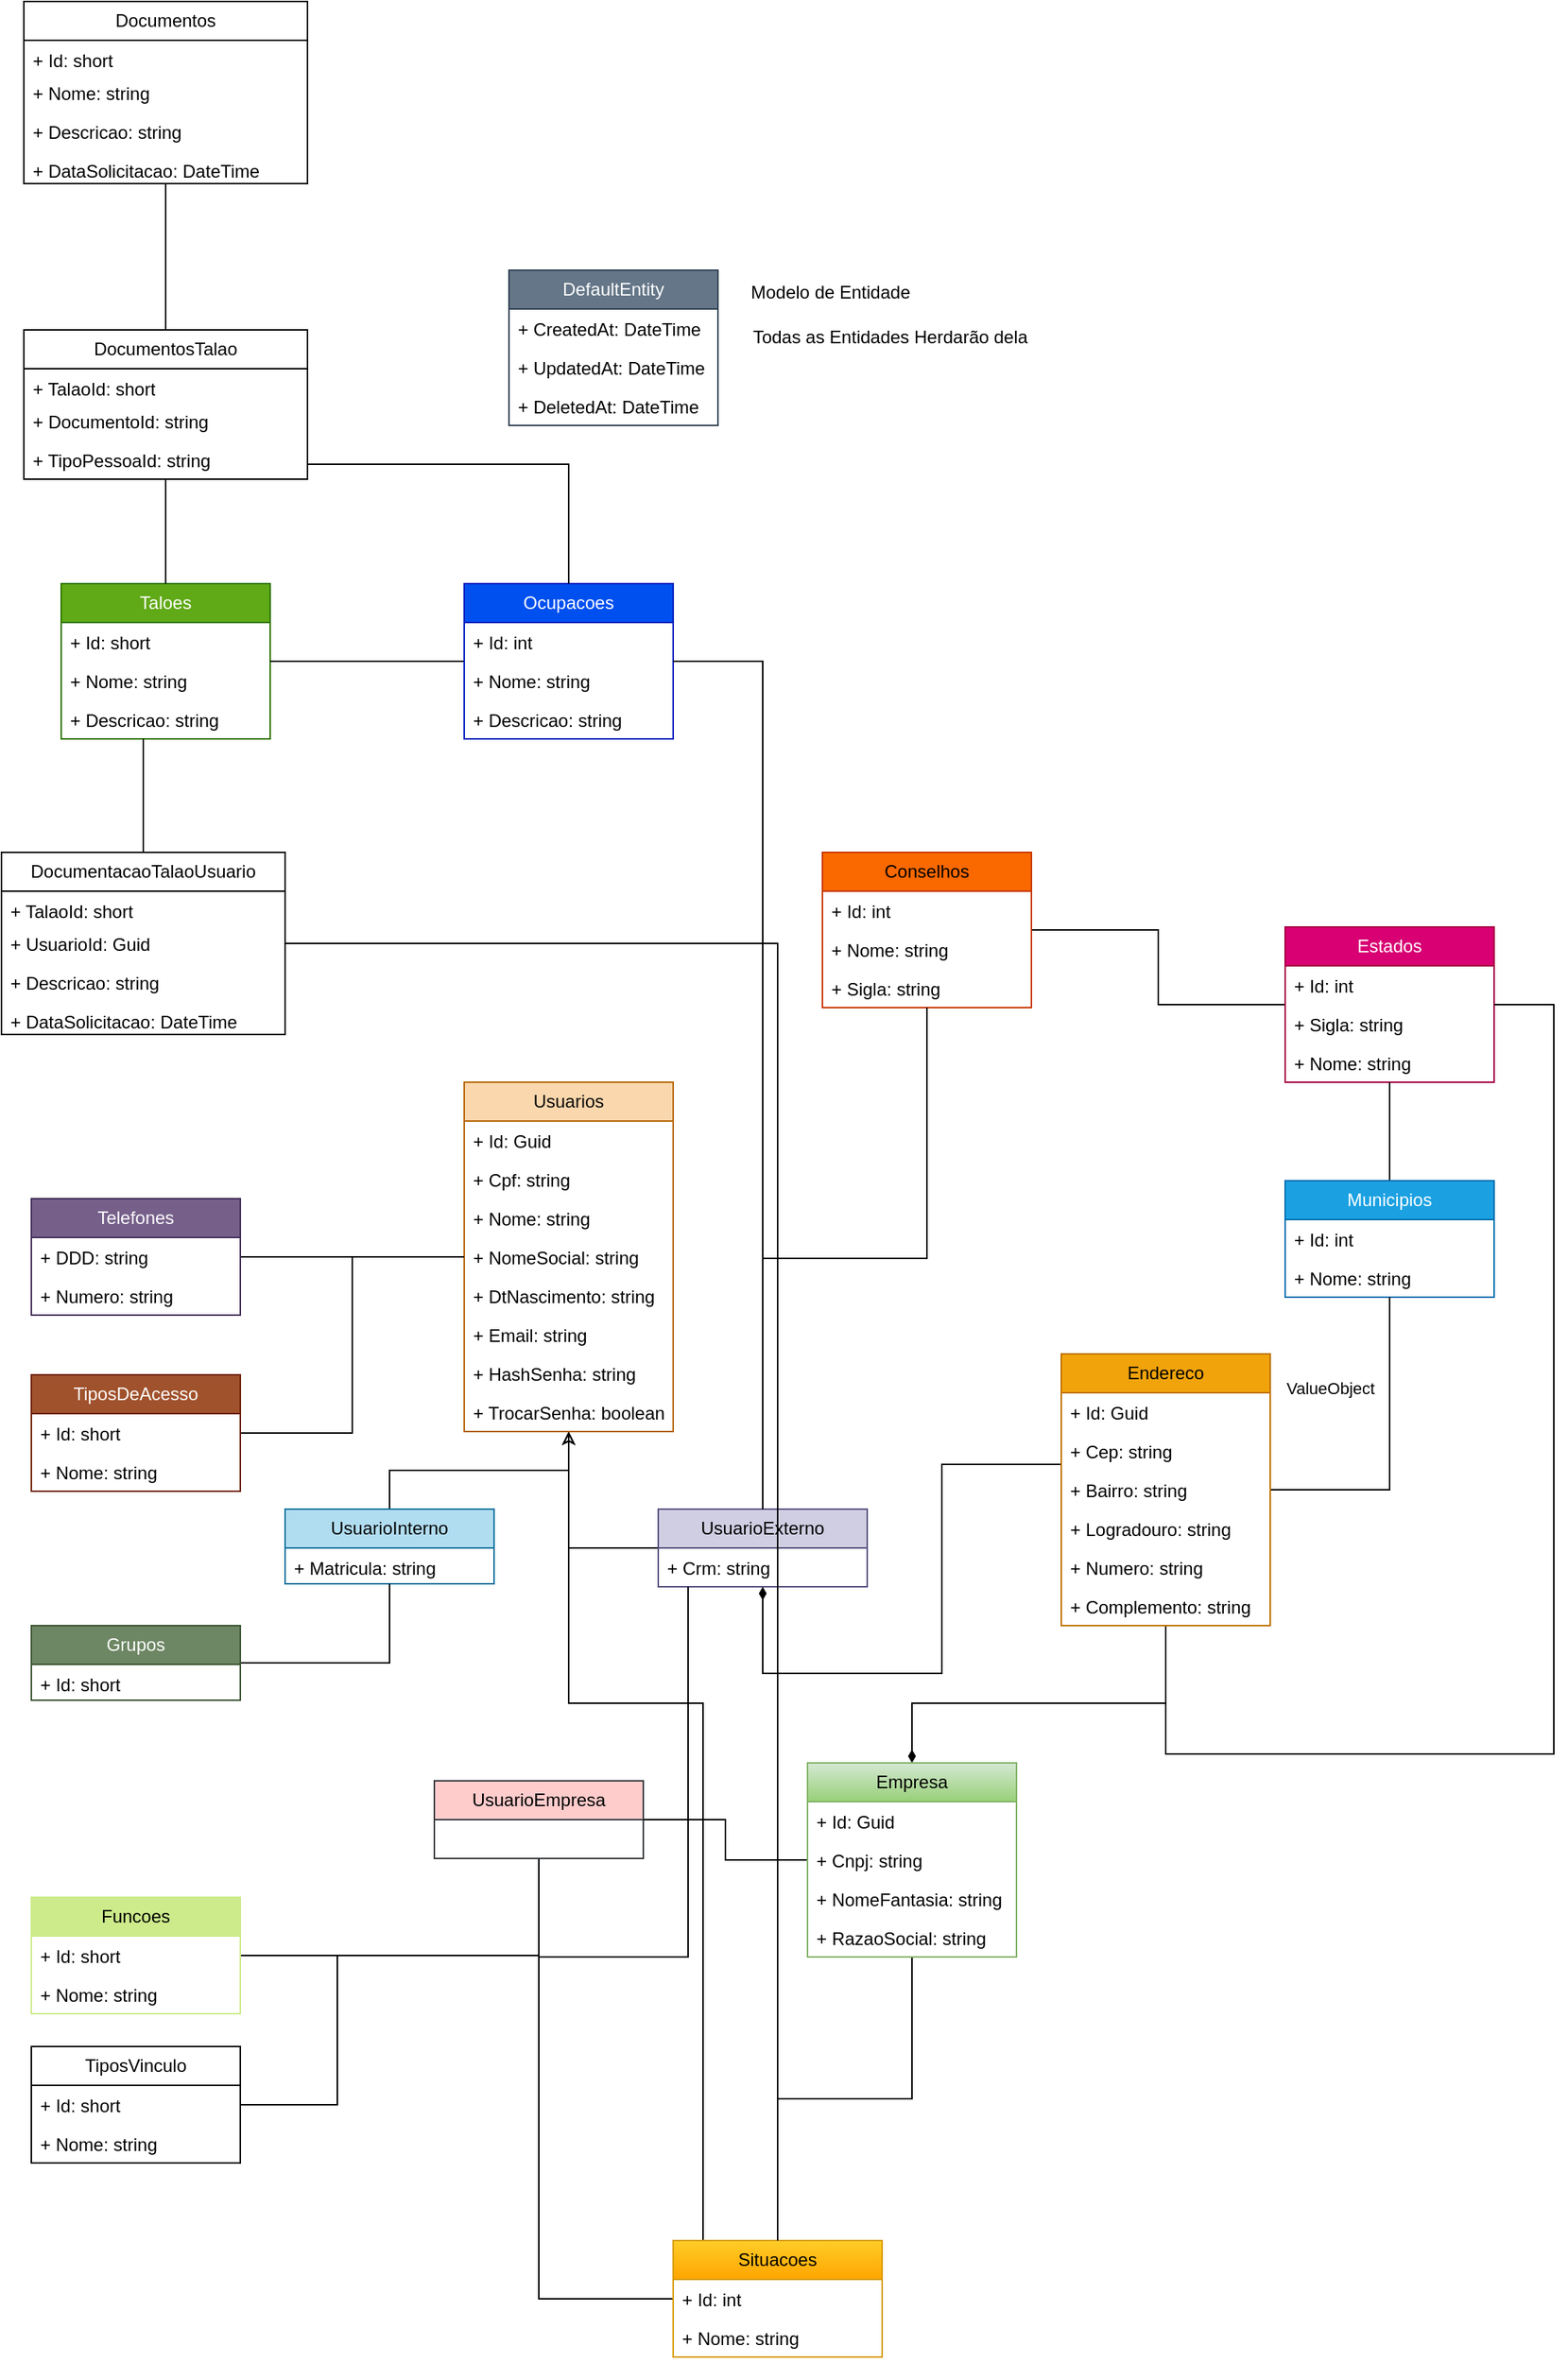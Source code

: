 <mxfile version="24.7.17">
  <diagram name="Página-1" id="JfaqUzXzNCsJuXleUB1v">
    <mxGraphModel dx="1100" dy="2555" grid="1" gridSize="10" guides="1" tooltips="1" connect="1" arrows="1" fold="1" page="1" pageScale="1" pageWidth="1900" pageHeight="1900" background="none" math="0" shadow="0">
      <root>
        <mxCell id="0" />
        <mxCell id="1" parent="0" />
        <mxCell id="pHvH7JIO3FY33nbS9zuh-1" value="DefaultEntity" style="swimlane;fontStyle=0;childLayout=stackLayout;horizontal=1;startSize=26;fillColor=#647687;horizontalStack=0;resizeParent=1;resizeParentMax=0;resizeLast=0;collapsible=1;marginBottom=0;whiteSpace=wrap;html=1;fontColor=#ffffff;strokeColor=#314354;" vertex="1" parent="1">
          <mxGeometry x="420" y="30" width="140" height="104" as="geometry" />
        </mxCell>
        <mxCell id="pHvH7JIO3FY33nbS9zuh-3" value="+ CreatedAt: DateTime" style="text;strokeColor=none;fillColor=none;align=left;verticalAlign=top;spacingLeft=4;spacingRight=4;overflow=hidden;rotatable=0;points=[[0,0.5],[1,0.5]];portConstraint=eastwest;whiteSpace=wrap;html=1;" vertex="1" parent="pHvH7JIO3FY33nbS9zuh-1">
          <mxGeometry y="26" width="140" height="26" as="geometry" />
        </mxCell>
        <mxCell id="pHvH7JIO3FY33nbS9zuh-4" value="+ UpdatedAt: DateTime" style="text;strokeColor=none;fillColor=none;align=left;verticalAlign=top;spacingLeft=4;spacingRight=4;overflow=hidden;rotatable=0;points=[[0,0.5],[1,0.5]];portConstraint=eastwest;whiteSpace=wrap;html=1;" vertex="1" parent="pHvH7JIO3FY33nbS9zuh-1">
          <mxGeometry y="52" width="140" height="26" as="geometry" />
        </mxCell>
        <mxCell id="pHvH7JIO3FY33nbS9zuh-5" value="+ DeletedAt: DateTime" style="text;strokeColor=none;fillColor=none;align=left;verticalAlign=top;spacingLeft=4;spacingRight=4;overflow=hidden;rotatable=0;points=[[0,0.5],[1,0.5]];portConstraint=eastwest;whiteSpace=wrap;html=1;" vertex="1" parent="pHvH7JIO3FY33nbS9zuh-1">
          <mxGeometry y="78" width="140" height="26" as="geometry" />
        </mxCell>
        <mxCell id="pHvH7JIO3FY33nbS9zuh-6" value="Modelo de Entidade" style="text;html=1;align=center;verticalAlign=middle;resizable=0;points=[];autosize=1;strokeColor=none;fillColor=none;" vertex="1" parent="1">
          <mxGeometry x="570" y="30" width="130" height="30" as="geometry" />
        </mxCell>
        <mxCell id="pHvH7JIO3FY33nbS9zuh-7" value="Taloes" style="swimlane;fontStyle=0;childLayout=stackLayout;horizontal=1;startSize=26;fillColor=#60a917;horizontalStack=0;resizeParent=1;resizeParentMax=0;resizeLast=0;collapsible=1;marginBottom=0;whiteSpace=wrap;html=1;fontColor=#ffffff;strokeColor=#2D7600;" vertex="1" parent="1">
          <mxGeometry x="120" y="240" width="140" height="104" as="geometry" />
        </mxCell>
        <mxCell id="pHvH7JIO3FY33nbS9zuh-8" value="+ Id: short" style="text;strokeColor=none;fillColor=none;align=left;verticalAlign=top;spacingLeft=4;spacingRight=4;overflow=hidden;rotatable=0;points=[[0,0.5],[1,0.5]];portConstraint=eastwest;whiteSpace=wrap;html=1;" vertex="1" parent="pHvH7JIO3FY33nbS9zuh-7">
          <mxGeometry y="26" width="140" height="26" as="geometry" />
        </mxCell>
        <mxCell id="pHvH7JIO3FY33nbS9zuh-9" value="+ Nome: string" style="text;strokeColor=none;fillColor=none;align=left;verticalAlign=top;spacingLeft=4;spacingRight=4;overflow=hidden;rotatable=0;points=[[0,0.5],[1,0.5]];portConstraint=eastwest;whiteSpace=wrap;html=1;" vertex="1" parent="pHvH7JIO3FY33nbS9zuh-7">
          <mxGeometry y="52" width="140" height="26" as="geometry" />
        </mxCell>
        <mxCell id="pHvH7JIO3FY33nbS9zuh-10" value="+ Descricao: string" style="text;strokeColor=none;fillColor=none;align=left;verticalAlign=top;spacingLeft=4;spacingRight=4;overflow=hidden;rotatable=0;points=[[0,0.5],[1,0.5]];portConstraint=eastwest;whiteSpace=wrap;html=1;" vertex="1" parent="pHvH7JIO3FY33nbS9zuh-7">
          <mxGeometry y="78" width="140" height="26" as="geometry" />
        </mxCell>
        <mxCell id="pHvH7JIO3FY33nbS9zuh-16" style="edgeStyle=orthogonalEdgeStyle;rounded=0;orthogonalLoop=1;jettySize=auto;html=1;endArrow=None;" edge="1" parent="1" source="pHvH7JIO3FY33nbS9zuh-11" target="pHvH7JIO3FY33nbS9zuh-7">
          <mxGeometry relative="1" as="geometry" />
        </mxCell>
        <mxCell id="pHvH7JIO3FY33nbS9zuh-11" value="Ocupacoes" style="swimlane;fontStyle=0;childLayout=stackLayout;horizontal=1;startSize=26;fillColor=#0050ef;horizontalStack=0;resizeParent=1;resizeParentMax=0;resizeLast=0;collapsible=1;marginBottom=0;whiteSpace=wrap;html=1;fontColor=#ffffff;strokeColor=#001DBC;" vertex="1" parent="1">
          <mxGeometry x="390" y="240" width="140" height="104" as="geometry" />
        </mxCell>
        <mxCell id="pHvH7JIO3FY33nbS9zuh-12" value="+ Id: int" style="text;strokeColor=none;fillColor=none;align=left;verticalAlign=top;spacingLeft=4;spacingRight=4;overflow=hidden;rotatable=0;points=[[0,0.5],[1,0.5]];portConstraint=eastwest;whiteSpace=wrap;html=1;" vertex="1" parent="pHvH7JIO3FY33nbS9zuh-11">
          <mxGeometry y="26" width="140" height="26" as="geometry" />
        </mxCell>
        <mxCell id="pHvH7JIO3FY33nbS9zuh-13" value="+ Nome: string" style="text;strokeColor=none;fillColor=none;align=left;verticalAlign=top;spacingLeft=4;spacingRight=4;overflow=hidden;rotatable=0;points=[[0,0.5],[1,0.5]];portConstraint=eastwest;whiteSpace=wrap;html=1;" vertex="1" parent="pHvH7JIO3FY33nbS9zuh-11">
          <mxGeometry y="52" width="140" height="26" as="geometry" />
        </mxCell>
        <mxCell id="pHvH7JIO3FY33nbS9zuh-14" value="+ Descricao: string" style="text;strokeColor=none;fillColor=none;align=left;verticalAlign=top;spacingLeft=4;spacingRight=4;overflow=hidden;rotatable=0;points=[[0,0.5],[1,0.5]];portConstraint=eastwest;whiteSpace=wrap;html=1;" vertex="1" parent="pHvH7JIO3FY33nbS9zuh-11">
          <mxGeometry y="78" width="140" height="26" as="geometry" />
        </mxCell>
        <mxCell id="pHvH7JIO3FY33nbS9zuh-15" value="Todas as Entidades Herdarão dela" style="text;html=1;align=center;verticalAlign=middle;resizable=0;points=[];autosize=1;strokeColor=none;fillColor=none;" vertex="1" parent="1">
          <mxGeometry x="570" y="60" width="210" height="30" as="geometry" />
        </mxCell>
        <mxCell id="pHvH7JIO3FY33nbS9zuh-109" style="edgeStyle=orthogonalEdgeStyle;shape=connector;rounded=0;orthogonalLoop=1;jettySize=auto;html=1;strokeColor=default;align=center;verticalAlign=middle;fontFamily=Helvetica;fontSize=11;fontColor=default;labelBackgroundColor=default;endArrow=None;" edge="1" parent="1" source="pHvH7JIO3FY33nbS9zuh-17" target="pHvH7JIO3FY33nbS9zuh-47">
          <mxGeometry relative="1" as="geometry" />
        </mxCell>
        <mxCell id="pHvH7JIO3FY33nbS9zuh-17" value="TiposDeAcesso" style="swimlane;fontStyle=0;childLayout=stackLayout;horizontal=1;startSize=26;fillColor=#a0522d;horizontalStack=0;resizeParent=1;resizeParentMax=0;resizeLast=0;collapsible=1;marginBottom=0;whiteSpace=wrap;html=1;fontColor=#ffffff;strokeColor=#6D1F00;" vertex="1" parent="1">
          <mxGeometry x="100" y="770" width="140" height="78" as="geometry" />
        </mxCell>
        <mxCell id="pHvH7JIO3FY33nbS9zuh-18" value="+ Id: short" style="text;strokeColor=none;fillColor=none;align=left;verticalAlign=top;spacingLeft=4;spacingRight=4;overflow=hidden;rotatable=0;points=[[0,0.5],[1,0.5]];portConstraint=eastwest;whiteSpace=wrap;html=1;" vertex="1" parent="pHvH7JIO3FY33nbS9zuh-17">
          <mxGeometry y="26" width="140" height="26" as="geometry" />
        </mxCell>
        <mxCell id="pHvH7JIO3FY33nbS9zuh-19" value="+ Nome: string" style="text;strokeColor=none;fillColor=none;align=left;verticalAlign=top;spacingLeft=4;spacingRight=4;overflow=hidden;rotatable=0;points=[[0,0.5],[1,0.5]];portConstraint=eastwest;whiteSpace=wrap;html=1;" vertex="1" parent="pHvH7JIO3FY33nbS9zuh-17">
          <mxGeometry y="52" width="140" height="26" as="geometry" />
        </mxCell>
        <mxCell id="pHvH7JIO3FY33nbS9zuh-135" style="edgeStyle=orthogonalEdgeStyle;shape=connector;rounded=0;orthogonalLoop=1;jettySize=auto;html=1;strokeColor=default;align=center;verticalAlign=middle;fontFamily=Helvetica;fontSize=11;fontColor=default;labelBackgroundColor=default;endArrow=None;" edge="1" parent="1" source="pHvH7JIO3FY33nbS9zuh-21" target="pHvH7JIO3FY33nbS9zuh-112">
          <mxGeometry relative="1" as="geometry">
            <Array as="points">
              <mxPoint x="305" y="1259" />
              <mxPoint x="305" y="1159" />
            </Array>
          </mxGeometry>
        </mxCell>
        <mxCell id="pHvH7JIO3FY33nbS9zuh-21" value="TiposVinculo" style="swimlane;fontStyle=0;childLayout=stackLayout;horizontal=1;startSize=26;fillColor=none;horizontalStack=0;resizeParent=1;resizeParentMax=0;resizeLast=0;collapsible=1;marginBottom=0;whiteSpace=wrap;html=1;" vertex="1" parent="1">
          <mxGeometry x="100" y="1220" width="140" height="78" as="geometry" />
        </mxCell>
        <mxCell id="pHvH7JIO3FY33nbS9zuh-22" value="+ Id: short" style="text;strokeColor=none;fillColor=none;align=left;verticalAlign=top;spacingLeft=4;spacingRight=4;overflow=hidden;rotatable=0;points=[[0,0.5],[1,0.5]];portConstraint=eastwest;whiteSpace=wrap;html=1;" vertex="1" parent="pHvH7JIO3FY33nbS9zuh-21">
          <mxGeometry y="26" width="140" height="26" as="geometry" />
        </mxCell>
        <mxCell id="pHvH7JIO3FY33nbS9zuh-23" value="+ Nome: string" style="text;strokeColor=none;fillColor=none;align=left;verticalAlign=top;spacingLeft=4;spacingRight=4;overflow=hidden;rotatable=0;points=[[0,0.5],[1,0.5]];portConstraint=eastwest;whiteSpace=wrap;html=1;" vertex="1" parent="pHvH7JIO3FY33nbS9zuh-21">
          <mxGeometry y="52" width="140" height="26" as="geometry" />
        </mxCell>
        <mxCell id="pHvH7JIO3FY33nbS9zuh-121" style="edgeStyle=orthogonalEdgeStyle;shape=connector;rounded=0;orthogonalLoop=1;jettySize=auto;html=1;strokeColor=default;align=center;verticalAlign=middle;fontFamily=Helvetica;fontSize=11;fontColor=default;labelBackgroundColor=default;endArrow=None;" edge="1" parent="1" source="pHvH7JIO3FY33nbS9zuh-25" target="pHvH7JIO3FY33nbS9zuh-112">
          <mxGeometry relative="1" as="geometry" />
        </mxCell>
        <mxCell id="pHvH7JIO3FY33nbS9zuh-25" value="Funcoes" style="swimlane;fontStyle=0;childLayout=stackLayout;horizontal=1;startSize=26;fillColor=#CDEB8B;horizontalStack=0;resizeParent=1;resizeParentMax=0;resizeLast=0;collapsible=1;marginBottom=0;whiteSpace=wrap;html=1;strokeColor=#cdeb8b;fontColor=#000000;swimlaneFillColor=none;gradientColor=none;" vertex="1" parent="1">
          <mxGeometry x="100" y="1120" width="140" height="78" as="geometry" />
        </mxCell>
        <mxCell id="pHvH7JIO3FY33nbS9zuh-26" value="+ Id: short" style="text;strokeColor=none;fillColor=none;align=left;verticalAlign=top;spacingLeft=4;spacingRight=4;overflow=hidden;rotatable=0;points=[[0,0.5],[1,0.5]];portConstraint=eastwest;whiteSpace=wrap;html=1;" vertex="1" parent="pHvH7JIO3FY33nbS9zuh-25">
          <mxGeometry y="26" width="140" height="26" as="geometry" />
        </mxCell>
        <mxCell id="pHvH7JIO3FY33nbS9zuh-27" value="+ Nome: string" style="text;strokeColor=none;fillColor=none;align=left;verticalAlign=top;spacingLeft=4;spacingRight=4;overflow=hidden;rotatable=0;points=[[0,0.5],[1,0.5]];portConstraint=eastwest;whiteSpace=wrap;html=1;" vertex="1" parent="pHvH7JIO3FY33nbS9zuh-25">
          <mxGeometry y="52" width="140" height="26" as="geometry" />
        </mxCell>
        <mxCell id="pHvH7JIO3FY33nbS9zuh-46" style="edgeStyle=orthogonalEdgeStyle;shape=connector;rounded=0;orthogonalLoop=1;jettySize=auto;html=1;strokeColor=default;align=center;verticalAlign=middle;fontFamily=Helvetica;fontSize=11;fontColor=default;labelBackgroundColor=default;endArrow=None;" edge="1" parent="1" source="pHvH7JIO3FY33nbS9zuh-28" target="pHvH7JIO3FY33nbS9zuh-36">
          <mxGeometry relative="1" as="geometry" />
        </mxCell>
        <mxCell id="pHvH7JIO3FY33nbS9zuh-28" value="Conselhos" style="swimlane;fontStyle=0;childLayout=stackLayout;horizontal=1;startSize=26;fillColor=#fa6800;horizontalStack=0;resizeParent=1;resizeParentMax=0;resizeLast=0;collapsible=1;marginBottom=0;whiteSpace=wrap;html=1;fontColor=#000000;strokeColor=#C73500;" vertex="1" parent="1">
          <mxGeometry x="630" y="420" width="140" height="104" as="geometry" />
        </mxCell>
        <mxCell id="pHvH7JIO3FY33nbS9zuh-29" value="+ Id: int" style="text;strokeColor=none;fillColor=none;align=left;verticalAlign=top;spacingLeft=4;spacingRight=4;overflow=hidden;rotatable=0;points=[[0,0.5],[1,0.5]];portConstraint=eastwest;whiteSpace=wrap;html=1;" vertex="1" parent="pHvH7JIO3FY33nbS9zuh-28">
          <mxGeometry y="26" width="140" height="26" as="geometry" />
        </mxCell>
        <mxCell id="pHvH7JIO3FY33nbS9zuh-30" value="+ Nome: string" style="text;strokeColor=none;fillColor=none;align=left;verticalAlign=top;spacingLeft=4;spacingRight=4;overflow=hidden;rotatable=0;points=[[0,0.5],[1,0.5]];portConstraint=eastwest;whiteSpace=wrap;html=1;" vertex="1" parent="pHvH7JIO3FY33nbS9zuh-28">
          <mxGeometry y="52" width="140" height="26" as="geometry" />
        </mxCell>
        <mxCell id="pHvH7JIO3FY33nbS9zuh-31" value="+ Sigla: string" style="text;strokeColor=none;fillColor=none;align=left;verticalAlign=top;spacingLeft=4;spacingRight=4;overflow=hidden;rotatable=0;points=[[0,0.5],[1,0.5]];portConstraint=eastwest;whiteSpace=wrap;html=1;" vertex="1" parent="pHvH7JIO3FY33nbS9zuh-28">
          <mxGeometry y="78" width="140" height="26" as="geometry" />
        </mxCell>
        <mxCell id="pHvH7JIO3FY33nbS9zuh-136" style="edgeStyle=orthogonalEdgeStyle;shape=connector;rounded=0;orthogonalLoop=1;jettySize=auto;html=1;strokeColor=default;align=center;verticalAlign=middle;fontFamily=Helvetica;fontSize=11;fontColor=default;labelBackgroundColor=default;endArrow=None;" edge="1" parent="1" source="pHvH7JIO3FY33nbS9zuh-32" target="pHvH7JIO3FY33nbS9zuh-112">
          <mxGeometry relative="1" as="geometry">
            <Array as="points">
              <mxPoint x="440" y="1389" />
            </Array>
          </mxGeometry>
        </mxCell>
        <mxCell id="pHvH7JIO3FY33nbS9zuh-137" style="edgeStyle=orthogonalEdgeStyle;shape=connector;rounded=0;orthogonalLoop=1;jettySize=auto;html=1;strokeColor=default;align=center;verticalAlign=middle;fontFamily=Helvetica;fontSize=11;fontColor=default;labelBackgroundColor=default;endArrow=None;" edge="1" parent="1" source="pHvH7JIO3FY33nbS9zuh-32" target="pHvH7JIO3FY33nbS9zuh-122">
          <mxGeometry relative="1" as="geometry" />
        </mxCell>
        <mxCell id="pHvH7JIO3FY33nbS9zuh-138" style="edgeStyle=orthogonalEdgeStyle;shape=connector;rounded=0;orthogonalLoop=1;jettySize=auto;html=1;strokeColor=default;align=center;verticalAlign=middle;fontFamily=Helvetica;fontSize=11;fontColor=default;labelBackgroundColor=default;endArrow=None;" edge="1" parent="1" source="pHvH7JIO3FY33nbS9zuh-32" target="pHvH7JIO3FY33nbS9zuh-47">
          <mxGeometry relative="1" as="geometry">
            <Array as="points">
              <mxPoint x="550" y="990" />
              <mxPoint x="460" y="990" />
            </Array>
          </mxGeometry>
        </mxCell>
        <mxCell id="pHvH7JIO3FY33nbS9zuh-32" value="Situacoes" style="swimlane;fontStyle=0;childLayout=stackLayout;horizontal=1;startSize=26;fillColor=#ffcd28;horizontalStack=0;resizeParent=1;resizeParentMax=0;resizeLast=0;collapsible=1;marginBottom=0;whiteSpace=wrap;html=1;gradientColor=#ffa500;strokeColor=#d79b00;fontColor=#000000;" vertex="1" parent="1">
          <mxGeometry x="530" y="1350" width="140" height="78" as="geometry" />
        </mxCell>
        <mxCell id="pHvH7JIO3FY33nbS9zuh-33" value="+ Id: int" style="text;strokeColor=none;fillColor=none;align=left;verticalAlign=top;spacingLeft=4;spacingRight=4;overflow=hidden;rotatable=0;points=[[0,0.5],[1,0.5]];portConstraint=eastwest;whiteSpace=wrap;html=1;" vertex="1" parent="pHvH7JIO3FY33nbS9zuh-32">
          <mxGeometry y="26" width="140" height="26" as="geometry" />
        </mxCell>
        <mxCell id="pHvH7JIO3FY33nbS9zuh-35" value="+ Nome: string" style="text;strokeColor=none;fillColor=none;align=left;verticalAlign=top;spacingLeft=4;spacingRight=4;overflow=hidden;rotatable=0;points=[[0,0.5],[1,0.5]];portConstraint=eastwest;whiteSpace=wrap;html=1;" vertex="1" parent="pHvH7JIO3FY33nbS9zuh-32">
          <mxGeometry y="52" width="140" height="26" as="geometry" />
        </mxCell>
        <mxCell id="pHvH7JIO3FY33nbS9zuh-36" value="Estados" style="swimlane;fontStyle=0;childLayout=stackLayout;horizontal=1;startSize=26;fillColor=#d80073;horizontalStack=0;resizeParent=1;resizeParentMax=0;resizeLast=0;collapsible=1;marginBottom=0;whiteSpace=wrap;html=1;fontColor=#ffffff;strokeColor=#A50040;" vertex="1" parent="1">
          <mxGeometry x="940" y="470" width="140" height="104" as="geometry" />
        </mxCell>
        <mxCell id="pHvH7JIO3FY33nbS9zuh-37" value="+ Id: int" style="text;strokeColor=none;fillColor=none;align=left;verticalAlign=top;spacingLeft=4;spacingRight=4;overflow=hidden;rotatable=0;points=[[0,0.5],[1,0.5]];portConstraint=eastwest;whiteSpace=wrap;html=1;" vertex="1" parent="pHvH7JIO3FY33nbS9zuh-36">
          <mxGeometry y="26" width="140" height="26" as="geometry" />
        </mxCell>
        <mxCell id="pHvH7JIO3FY33nbS9zuh-38" value="+ Sigla: string" style="text;strokeColor=none;fillColor=none;align=left;verticalAlign=top;spacingLeft=4;spacingRight=4;overflow=hidden;rotatable=0;points=[[0,0.5],[1,0.5]];portConstraint=eastwest;whiteSpace=wrap;html=1;" vertex="1" parent="pHvH7JIO3FY33nbS9zuh-36">
          <mxGeometry y="52" width="140" height="26" as="geometry" />
        </mxCell>
        <mxCell id="pHvH7JIO3FY33nbS9zuh-39" value="+ Nome: string" style="text;strokeColor=none;fillColor=none;align=left;verticalAlign=top;spacingLeft=4;spacingRight=4;overflow=hidden;rotatable=0;points=[[0,0.5],[1,0.5]];portConstraint=eastwest;whiteSpace=wrap;html=1;" vertex="1" parent="pHvH7JIO3FY33nbS9zuh-36">
          <mxGeometry y="78" width="140" height="26" as="geometry" />
        </mxCell>
        <mxCell id="pHvH7JIO3FY33nbS9zuh-44" style="edgeStyle=orthogonalEdgeStyle;shape=connector;rounded=0;orthogonalLoop=1;jettySize=auto;html=1;strokeColor=default;align=center;verticalAlign=middle;fontFamily=Helvetica;fontSize=11;fontColor=default;labelBackgroundColor=default;endArrow=None;" edge="1" parent="1" source="pHvH7JIO3FY33nbS9zuh-40" target="pHvH7JIO3FY33nbS9zuh-36">
          <mxGeometry relative="1" as="geometry" />
        </mxCell>
        <mxCell id="pHvH7JIO3FY33nbS9zuh-40" value="Municipios" style="swimlane;fontStyle=0;childLayout=stackLayout;horizontal=1;startSize=26;fillColor=#1ba1e2;horizontalStack=0;resizeParent=1;resizeParentMax=0;resizeLast=0;collapsible=1;marginBottom=0;whiteSpace=wrap;html=1;fontColor=#ffffff;strokeColor=#006EAF;" vertex="1" parent="1">
          <mxGeometry x="940" y="640" width="140" height="78" as="geometry" />
        </mxCell>
        <mxCell id="pHvH7JIO3FY33nbS9zuh-41" value="+ Id: int" style="text;strokeColor=none;fillColor=none;align=left;verticalAlign=top;spacingLeft=4;spacingRight=4;overflow=hidden;rotatable=0;points=[[0,0.5],[1,0.5]];portConstraint=eastwest;whiteSpace=wrap;html=1;" vertex="1" parent="pHvH7JIO3FY33nbS9zuh-40">
          <mxGeometry y="26" width="140" height="26" as="geometry" />
        </mxCell>
        <mxCell id="pHvH7JIO3FY33nbS9zuh-43" value="+ Nome: string" style="text;strokeColor=none;fillColor=none;align=left;verticalAlign=top;spacingLeft=4;spacingRight=4;overflow=hidden;rotatable=0;points=[[0,0.5],[1,0.5]];portConstraint=eastwest;whiteSpace=wrap;html=1;" vertex="1" parent="pHvH7JIO3FY33nbS9zuh-40">
          <mxGeometry y="52" width="140" height="26" as="geometry" />
        </mxCell>
        <mxCell id="pHvH7JIO3FY33nbS9zuh-93" style="edgeStyle=orthogonalEdgeStyle;shape=connector;rounded=0;orthogonalLoop=1;jettySize=auto;html=1;strokeColor=default;align=center;verticalAlign=middle;fontFamily=Helvetica;fontSize=11;fontColor=default;labelBackgroundColor=default;endArrow=None;startArrow=classic;startFill=0;" edge="1" parent="1" source="pHvH7JIO3FY33nbS9zuh-47" target="pHvH7JIO3FY33nbS9zuh-58">
          <mxGeometry relative="1" as="geometry">
            <Array as="points">
              <mxPoint x="460" y="886" />
            </Array>
          </mxGeometry>
        </mxCell>
        <mxCell id="pHvH7JIO3FY33nbS9zuh-94" style="edgeStyle=orthogonalEdgeStyle;shape=connector;rounded=0;orthogonalLoop=1;jettySize=auto;html=1;strokeColor=default;align=center;verticalAlign=middle;fontFamily=Helvetica;fontSize=11;fontColor=default;labelBackgroundColor=default;endArrow=None;startArrow=classic;startFill=0;" edge="1" parent="1" source="pHvH7JIO3FY33nbS9zuh-47" target="pHvH7JIO3FY33nbS9zuh-67">
          <mxGeometry relative="1" as="geometry" />
        </mxCell>
        <mxCell id="pHvH7JIO3FY33nbS9zuh-47" value="Usuarios" style="swimlane;fontStyle=0;childLayout=stackLayout;horizontal=1;startSize=26;fillColor=#fad7ac;horizontalStack=0;resizeParent=1;resizeParentMax=0;resizeLast=0;collapsible=1;marginBottom=0;whiteSpace=wrap;html=1;strokeColor=#b46504;fontColor=#0a0a0a;" vertex="1" parent="1">
          <mxGeometry x="390" y="574" width="140" height="234" as="geometry" />
        </mxCell>
        <mxCell id="pHvH7JIO3FY33nbS9zuh-48" value="+ Id: Guid" style="text;strokeColor=none;fillColor=none;align=left;verticalAlign=top;spacingLeft=4;spacingRight=4;overflow=hidden;rotatable=0;points=[[0,0.5],[1,0.5]];portConstraint=eastwest;whiteSpace=wrap;html=1;" vertex="1" parent="pHvH7JIO3FY33nbS9zuh-47">
          <mxGeometry y="26" width="140" height="26" as="geometry" />
        </mxCell>
        <mxCell id="pHvH7JIO3FY33nbS9zuh-51" value="+ Cpf: string" style="text;strokeColor=none;fillColor=none;align=left;verticalAlign=top;spacingLeft=4;spacingRight=4;overflow=hidden;rotatable=0;points=[[0,0.5],[1,0.5]];portConstraint=eastwest;whiteSpace=wrap;html=1;" vertex="1" parent="pHvH7JIO3FY33nbS9zuh-47">
          <mxGeometry y="52" width="140" height="26" as="geometry" />
        </mxCell>
        <mxCell id="pHvH7JIO3FY33nbS9zuh-49" value="+ Nome: string" style="text;strokeColor=none;fillColor=none;align=left;verticalAlign=top;spacingLeft=4;spacingRight=4;overflow=hidden;rotatable=0;points=[[0,0.5],[1,0.5]];portConstraint=eastwest;whiteSpace=wrap;html=1;" vertex="1" parent="pHvH7JIO3FY33nbS9zuh-47">
          <mxGeometry y="78" width="140" height="26" as="geometry" />
        </mxCell>
        <mxCell id="pHvH7JIO3FY33nbS9zuh-50" value="+ NomeSocial: string" style="text;strokeColor=none;fillColor=none;align=left;verticalAlign=top;spacingLeft=4;spacingRight=4;overflow=hidden;rotatable=0;points=[[0,0.5],[1,0.5]];portConstraint=eastwest;whiteSpace=wrap;html=1;" vertex="1" parent="pHvH7JIO3FY33nbS9zuh-47">
          <mxGeometry y="104" width="140" height="26" as="geometry" />
        </mxCell>
        <mxCell id="pHvH7JIO3FY33nbS9zuh-52" value="+ DtNascimento: string" style="text;strokeColor=none;fillColor=none;align=left;verticalAlign=top;spacingLeft=4;spacingRight=4;overflow=hidden;rotatable=0;points=[[0,0.5],[1,0.5]];portConstraint=eastwest;whiteSpace=wrap;html=1;" vertex="1" parent="pHvH7JIO3FY33nbS9zuh-47">
          <mxGeometry y="130" width="140" height="26" as="geometry" />
        </mxCell>
        <mxCell id="pHvH7JIO3FY33nbS9zuh-53" value="+ Email: string" style="text;strokeColor=none;fillColor=none;align=left;verticalAlign=top;spacingLeft=4;spacingRight=4;overflow=hidden;rotatable=0;points=[[0,0.5],[1,0.5]];portConstraint=eastwest;whiteSpace=wrap;html=1;" vertex="1" parent="pHvH7JIO3FY33nbS9zuh-47">
          <mxGeometry y="156" width="140" height="26" as="geometry" />
        </mxCell>
        <mxCell id="pHvH7JIO3FY33nbS9zuh-54" value="+ HashSenha: string" style="text;strokeColor=none;fillColor=none;align=left;verticalAlign=top;spacingLeft=4;spacingRight=4;overflow=hidden;rotatable=0;points=[[0,0.5],[1,0.5]];portConstraint=eastwest;whiteSpace=wrap;html=1;" vertex="1" parent="pHvH7JIO3FY33nbS9zuh-47">
          <mxGeometry y="182" width="140" height="26" as="geometry" />
        </mxCell>
        <mxCell id="pHvH7JIO3FY33nbS9zuh-57" value="+ TrocarSenha: boolean" style="text;strokeColor=none;fillColor=none;align=left;verticalAlign=top;spacingLeft=4;spacingRight=4;overflow=hidden;rotatable=0;points=[[0,0.5],[1,0.5]];portConstraint=eastwest;whiteSpace=wrap;html=1;" vertex="1" parent="pHvH7JIO3FY33nbS9zuh-47">
          <mxGeometry y="208" width="140" height="26" as="geometry" />
        </mxCell>
        <mxCell id="pHvH7JIO3FY33nbS9zuh-76" style="edgeStyle=orthogonalEdgeStyle;shape=connector;rounded=0;orthogonalLoop=1;jettySize=auto;html=1;strokeColor=default;align=center;verticalAlign=middle;fontFamily=Helvetica;fontSize=11;fontColor=default;labelBackgroundColor=default;endArrow=None;" edge="1" parent="1" source="pHvH7JIO3FY33nbS9zuh-58" target="pHvH7JIO3FY33nbS9zuh-28">
          <mxGeometry relative="1" as="geometry" />
        </mxCell>
        <mxCell id="pHvH7JIO3FY33nbS9zuh-92" style="edgeStyle=orthogonalEdgeStyle;shape=connector;rounded=0;orthogonalLoop=1;jettySize=auto;html=1;strokeColor=default;align=center;verticalAlign=middle;fontFamily=Helvetica;fontSize=11;fontColor=default;labelBackgroundColor=default;endArrow=None;" edge="1" parent="1" source="pHvH7JIO3FY33nbS9zuh-58" target="pHvH7JIO3FY33nbS9zuh-11">
          <mxGeometry relative="1" as="geometry">
            <Array as="points">
              <mxPoint x="590" y="292" />
            </Array>
          </mxGeometry>
        </mxCell>
        <mxCell id="pHvH7JIO3FY33nbS9zuh-58" value="UsuarioExterno" style="swimlane;fontStyle=0;childLayout=stackLayout;horizontal=1;startSize=26;fillColor=#d0cee2;horizontalStack=0;resizeParent=1;resizeParentMax=0;resizeLast=0;collapsible=1;marginBottom=0;whiteSpace=wrap;html=1;strokeColor=#56517e;fontColor=#000000;" vertex="1" parent="1">
          <mxGeometry x="520" y="860" width="140" height="52" as="geometry" />
        </mxCell>
        <mxCell id="pHvH7JIO3FY33nbS9zuh-59" value="+ Crm: string" style="text;strokeColor=none;fillColor=none;align=left;verticalAlign=top;spacingLeft=4;spacingRight=4;overflow=hidden;rotatable=0;points=[[0,0.5],[1,0.5]];portConstraint=eastwest;whiteSpace=wrap;html=1;" vertex="1" parent="pHvH7JIO3FY33nbS9zuh-58">
          <mxGeometry y="26" width="140" height="26" as="geometry" />
        </mxCell>
        <mxCell id="pHvH7JIO3FY33nbS9zuh-67" value="UsuarioInterno" style="swimlane;fontStyle=0;childLayout=stackLayout;horizontal=1;startSize=26;fillColor=#b1ddf0;horizontalStack=0;resizeParent=1;resizeParentMax=0;resizeLast=0;collapsible=1;marginBottom=0;whiteSpace=wrap;html=1;strokeColor=#10739e;fontColor=#050505;" vertex="1" parent="1">
          <mxGeometry x="270" y="860" width="140" height="50" as="geometry" />
        </mxCell>
        <mxCell id="pHvH7JIO3FY33nbS9zuh-68" value="+ Matricula: string" style="text;strokeColor=none;fillColor=none;align=left;verticalAlign=top;spacingLeft=4;spacingRight=4;overflow=hidden;rotatable=0;points=[[0,0.5],[1,0.5]];portConstraint=eastwest;whiteSpace=wrap;html=1;" vertex="1" parent="pHvH7JIO3FY33nbS9zuh-67">
          <mxGeometry y="26" width="140" height="24" as="geometry" />
        </mxCell>
        <mxCell id="pHvH7JIO3FY33nbS9zuh-86" style="edgeStyle=orthogonalEdgeStyle;shape=connector;rounded=0;orthogonalLoop=1;jettySize=auto;html=1;strokeColor=default;align=center;verticalAlign=middle;fontFamily=Helvetica;fontSize=11;fontColor=default;labelBackgroundColor=default;endArrow=None;" edge="1" parent="1" source="pHvH7JIO3FY33nbS9zuh-77" target="pHvH7JIO3FY33nbS9zuh-47">
          <mxGeometry relative="1" as="geometry" />
        </mxCell>
        <mxCell id="pHvH7JIO3FY33nbS9zuh-77" value="Telefones" style="swimlane;fontStyle=0;childLayout=stackLayout;horizontal=1;startSize=26;fillColor=#76608a;horizontalStack=0;resizeParent=1;resizeParentMax=0;resizeLast=0;collapsible=1;marginBottom=0;whiteSpace=wrap;html=1;fontColor=#ffffff;strokeColor=#432D57;" vertex="1" parent="1">
          <mxGeometry x="100" y="652" width="140" height="78" as="geometry" />
        </mxCell>
        <mxCell id="pHvH7JIO3FY33nbS9zuh-84" value="+ DDD: string" style="text;strokeColor=none;fillColor=none;align=left;verticalAlign=top;spacingLeft=4;spacingRight=4;overflow=hidden;rotatable=0;points=[[0,0.5],[1,0.5]];portConstraint=eastwest;whiteSpace=wrap;html=1;" vertex="1" parent="pHvH7JIO3FY33nbS9zuh-77">
          <mxGeometry y="26" width="140" height="26" as="geometry" />
        </mxCell>
        <mxCell id="pHvH7JIO3FY33nbS9zuh-85" value="+ Numero: string" style="text;strokeColor=none;fillColor=none;align=left;verticalAlign=top;spacingLeft=4;spacingRight=4;overflow=hidden;rotatable=0;points=[[0,0.5],[1,0.5]];portConstraint=eastwest;whiteSpace=wrap;html=1;" vertex="1" parent="pHvH7JIO3FY33nbS9zuh-77">
          <mxGeometry y="52" width="140" height="26" as="geometry" />
        </mxCell>
        <mxCell id="pHvH7JIO3FY33nbS9zuh-89" style="edgeStyle=orthogonalEdgeStyle;shape=connector;rounded=0;orthogonalLoop=1;jettySize=auto;html=1;strokeColor=default;align=center;verticalAlign=middle;fontFamily=Helvetica;fontSize=11;fontColor=default;labelBackgroundColor=default;endArrow=None;" edge="1" parent="1" source="pHvH7JIO3FY33nbS9zuh-87" target="pHvH7JIO3FY33nbS9zuh-67">
          <mxGeometry relative="1" as="geometry" />
        </mxCell>
        <mxCell id="pHvH7JIO3FY33nbS9zuh-87" value="Grupos" style="swimlane;fontStyle=0;childLayout=stackLayout;horizontal=1;startSize=26;fillColor=#6d8764;horizontalStack=0;resizeParent=1;resizeParentMax=0;resizeLast=0;collapsible=1;marginBottom=0;whiteSpace=wrap;html=1;fontColor=#ffffff;strokeColor=#3A5431;" vertex="1" parent="1">
          <mxGeometry x="100" y="938" width="140" height="50" as="geometry" />
        </mxCell>
        <mxCell id="pHvH7JIO3FY33nbS9zuh-88" value="+ Id: short" style="text;strokeColor=none;fillColor=none;align=left;verticalAlign=top;spacingLeft=4;spacingRight=4;overflow=hidden;rotatable=0;points=[[0,0.5],[1,0.5]];portConstraint=eastwest;whiteSpace=wrap;html=1;" vertex="1" parent="pHvH7JIO3FY33nbS9zuh-87">
          <mxGeometry y="26" width="140" height="24" as="geometry" />
        </mxCell>
        <mxCell id="pHvH7JIO3FY33nbS9zuh-108" style="edgeStyle=orthogonalEdgeStyle;shape=connector;rounded=0;orthogonalLoop=1;jettySize=auto;html=1;strokeColor=default;align=center;verticalAlign=middle;fontFamily=Helvetica;fontSize=11;fontColor=default;labelBackgroundColor=default;endArrow=diamondThin;startArrow=none;startFill=0;endFill=1;" edge="1" parent="1" source="pHvH7JIO3FY33nbS9zuh-96" target="pHvH7JIO3FY33nbS9zuh-58">
          <mxGeometry relative="1" as="geometry">
            <Array as="points">
              <mxPoint x="710" y="830" />
              <mxPoint x="710" y="970" />
              <mxPoint x="590" y="970" />
            </Array>
          </mxGeometry>
        </mxCell>
        <mxCell id="pHvH7JIO3FY33nbS9zuh-110" style="edgeStyle=orthogonalEdgeStyle;shape=connector;rounded=0;orthogonalLoop=1;jettySize=auto;html=1;strokeColor=default;align=center;verticalAlign=middle;fontFamily=Helvetica;fontSize=11;fontColor=default;labelBackgroundColor=default;endArrow=None;" edge="1" parent="1" source="pHvH7JIO3FY33nbS9zuh-96" target="pHvH7JIO3FY33nbS9zuh-40">
          <mxGeometry relative="1" as="geometry" />
        </mxCell>
        <mxCell id="pHvH7JIO3FY33nbS9zuh-111" style="edgeStyle=orthogonalEdgeStyle;shape=connector;rounded=0;orthogonalLoop=1;jettySize=auto;html=1;strokeColor=default;align=center;verticalAlign=middle;fontFamily=Helvetica;fontSize=11;fontColor=default;labelBackgroundColor=default;endArrow=None;" edge="1" parent="1" source="pHvH7JIO3FY33nbS9zuh-96" target="pHvH7JIO3FY33nbS9zuh-36">
          <mxGeometry relative="1" as="geometry">
            <Array as="points">
              <mxPoint x="1120" y="1024" />
              <mxPoint x="1120" y="522" />
            </Array>
          </mxGeometry>
        </mxCell>
        <mxCell id="pHvH7JIO3FY33nbS9zuh-132" style="edgeStyle=orthogonalEdgeStyle;shape=connector;rounded=0;orthogonalLoop=1;jettySize=auto;html=1;strokeColor=default;align=center;verticalAlign=middle;fontFamily=Helvetica;fontSize=11;fontColor=default;labelBackgroundColor=default;endArrow=diamondThin;endFill=1;" edge="1" parent="1" source="pHvH7JIO3FY33nbS9zuh-96" target="pHvH7JIO3FY33nbS9zuh-122">
          <mxGeometry relative="1" as="geometry">
            <Array as="points">
              <mxPoint x="860" y="990" />
              <mxPoint x="690" y="990" />
            </Array>
          </mxGeometry>
        </mxCell>
        <mxCell id="pHvH7JIO3FY33nbS9zuh-96" value="Endereco" style="swimlane;fontStyle=0;childLayout=stackLayout;horizontal=1;startSize=26;fillColor=#f0a30a;horizontalStack=0;resizeParent=1;resizeParentMax=0;resizeLast=0;collapsible=1;marginBottom=0;whiteSpace=wrap;html=1;strokeColor=#BD7000;fontColor=#000000;" vertex="1" parent="1">
          <mxGeometry x="790" y="756" width="140" height="182" as="geometry" />
        </mxCell>
        <mxCell id="pHvH7JIO3FY33nbS9zuh-97" value="+ Id: Guid" style="text;strokeColor=none;fillColor=none;align=left;verticalAlign=top;spacingLeft=4;spacingRight=4;overflow=hidden;rotatable=0;points=[[0,0.5],[1,0.5]];portConstraint=eastwest;whiteSpace=wrap;html=1;" vertex="1" parent="pHvH7JIO3FY33nbS9zuh-96">
          <mxGeometry y="26" width="140" height="26" as="geometry" />
        </mxCell>
        <mxCell id="pHvH7JIO3FY33nbS9zuh-98" value="+ Cep: string" style="text;strokeColor=none;fillColor=none;align=left;verticalAlign=top;spacingLeft=4;spacingRight=4;overflow=hidden;rotatable=0;points=[[0,0.5],[1,0.5]];portConstraint=eastwest;whiteSpace=wrap;html=1;" vertex="1" parent="pHvH7JIO3FY33nbS9zuh-96">
          <mxGeometry y="52" width="140" height="26" as="geometry" />
        </mxCell>
        <mxCell id="pHvH7JIO3FY33nbS9zuh-131" value="+ Bairro: string" style="text;strokeColor=none;fillColor=none;align=left;verticalAlign=top;spacingLeft=4;spacingRight=4;overflow=hidden;rotatable=0;points=[[0,0.5],[1,0.5]];portConstraint=eastwest;whiteSpace=wrap;html=1;" vertex="1" parent="pHvH7JIO3FY33nbS9zuh-96">
          <mxGeometry y="78" width="140" height="26" as="geometry" />
        </mxCell>
        <mxCell id="pHvH7JIO3FY33nbS9zuh-101" value="+ Logradouro: string" style="text;strokeColor=none;fillColor=none;align=left;verticalAlign=top;spacingLeft=4;spacingRight=4;overflow=hidden;rotatable=0;points=[[0,0.5],[1,0.5]];portConstraint=eastwest;whiteSpace=wrap;html=1;" vertex="1" parent="pHvH7JIO3FY33nbS9zuh-96">
          <mxGeometry y="104" width="140" height="26" as="geometry" />
        </mxCell>
        <mxCell id="pHvH7JIO3FY33nbS9zuh-103" value="+ Numero: string" style="text;strokeColor=none;fillColor=none;align=left;verticalAlign=top;spacingLeft=4;spacingRight=4;overflow=hidden;rotatable=0;points=[[0,0.5],[1,0.5]];portConstraint=eastwest;whiteSpace=wrap;html=1;" vertex="1" parent="pHvH7JIO3FY33nbS9zuh-96">
          <mxGeometry y="130" width="140" height="26" as="geometry" />
        </mxCell>
        <mxCell id="pHvH7JIO3FY33nbS9zuh-102" value="+ Complemento: string" style="text;strokeColor=none;fillColor=none;align=left;verticalAlign=top;spacingLeft=4;spacingRight=4;overflow=hidden;rotatable=0;points=[[0,0.5],[1,0.5]];portConstraint=eastwest;whiteSpace=wrap;html=1;" vertex="1" parent="pHvH7JIO3FY33nbS9zuh-96">
          <mxGeometry y="156" width="140" height="26" as="geometry" />
        </mxCell>
        <mxCell id="pHvH7JIO3FY33nbS9zuh-106" value="ValueObject" style="text;html=1;align=center;verticalAlign=middle;resizable=0;points=[];autosize=1;strokeColor=none;fillColor=none;fontFamily=Helvetica;fontSize=11;fontColor=default;labelBackgroundColor=default;" vertex="1" parent="1">
          <mxGeometry x="930" y="764" width="80" height="30" as="geometry" />
        </mxCell>
        <mxCell id="pHvH7JIO3FY33nbS9zuh-134" style="edgeStyle=orthogonalEdgeStyle;shape=connector;rounded=0;orthogonalLoop=1;jettySize=auto;html=1;strokeColor=default;align=center;verticalAlign=middle;fontFamily=Helvetica;fontSize=11;fontColor=default;labelBackgroundColor=default;endArrow=None;" edge="1" parent="1" source="pHvH7JIO3FY33nbS9zuh-112" target="pHvH7JIO3FY33nbS9zuh-58">
          <mxGeometry relative="1" as="geometry">
            <Array as="points">
              <mxPoint x="540" y="1160" />
            </Array>
          </mxGeometry>
        </mxCell>
        <mxCell id="pHvH7JIO3FY33nbS9zuh-112" value="UsuarioEmpresa" style="swimlane;fontStyle=0;childLayout=stackLayout;horizontal=1;startSize=26;fillColor=#ffcccc;horizontalStack=0;resizeParent=1;resizeParentMax=0;resizeLast=0;collapsible=1;marginBottom=0;whiteSpace=wrap;html=1;strokeColor=#36393d;fontColor=#000000;" vertex="1" parent="1">
          <mxGeometry x="370" y="1042" width="140" height="52" as="geometry" />
        </mxCell>
        <mxCell id="pHvH7JIO3FY33nbS9zuh-133" style="edgeStyle=orthogonalEdgeStyle;shape=connector;rounded=0;orthogonalLoop=1;jettySize=auto;html=1;strokeColor=default;align=center;verticalAlign=middle;fontFamily=Helvetica;fontSize=11;fontColor=default;labelBackgroundColor=default;endArrow=None;" edge="1" parent="1" source="pHvH7JIO3FY33nbS9zuh-122" target="pHvH7JIO3FY33nbS9zuh-112">
          <mxGeometry relative="1" as="geometry" />
        </mxCell>
        <mxCell id="pHvH7JIO3FY33nbS9zuh-122" value="Empresa" style="swimlane;fontStyle=0;childLayout=stackLayout;horizontal=1;startSize=26;fillColor=#d5e8d4;horizontalStack=0;resizeParent=1;resizeParentMax=0;resizeLast=0;collapsible=1;marginBottom=0;whiteSpace=wrap;html=1;gradientColor=#97d077;strokeColor=#82b366;fontColor=#000000;" vertex="1" parent="1">
          <mxGeometry x="620" y="1030" width="140" height="130" as="geometry" />
        </mxCell>
        <mxCell id="pHvH7JIO3FY33nbS9zuh-123" value="+ Id: Guid" style="text;strokeColor=none;fillColor=none;align=left;verticalAlign=top;spacingLeft=4;spacingRight=4;overflow=hidden;rotatable=0;points=[[0,0.5],[1,0.5]];portConstraint=eastwest;whiteSpace=wrap;html=1;" vertex="1" parent="pHvH7JIO3FY33nbS9zuh-122">
          <mxGeometry y="26" width="140" height="26" as="geometry" />
        </mxCell>
        <mxCell id="pHvH7JIO3FY33nbS9zuh-124" value="+ Cnpj: string" style="text;strokeColor=none;fillColor=none;align=left;verticalAlign=top;spacingLeft=4;spacingRight=4;overflow=hidden;rotatable=0;points=[[0,0.5],[1,0.5]];portConstraint=eastwest;whiteSpace=wrap;html=1;" vertex="1" parent="pHvH7JIO3FY33nbS9zuh-122">
          <mxGeometry y="52" width="140" height="26" as="geometry" />
        </mxCell>
        <mxCell id="pHvH7JIO3FY33nbS9zuh-125" value="+ NomeFantasia: string" style="text;strokeColor=none;fillColor=none;align=left;verticalAlign=top;spacingLeft=4;spacingRight=4;overflow=hidden;rotatable=0;points=[[0,0.5],[1,0.5]];portConstraint=eastwest;whiteSpace=wrap;html=1;" vertex="1" parent="pHvH7JIO3FY33nbS9zuh-122">
          <mxGeometry y="78" width="140" height="26" as="geometry" />
        </mxCell>
        <mxCell id="pHvH7JIO3FY33nbS9zuh-126" value="+ RazaoSocial: string" style="text;strokeColor=none;fillColor=none;align=left;verticalAlign=top;spacingLeft=4;spacingRight=4;overflow=hidden;rotatable=0;points=[[0,0.5],[1,0.5]];portConstraint=eastwest;whiteSpace=wrap;html=1;" vertex="1" parent="pHvH7JIO3FY33nbS9zuh-122">
          <mxGeometry y="104" width="140" height="26" as="geometry" />
        </mxCell>
        <mxCell id="pHvH7JIO3FY33nbS9zuh-143" style="edgeStyle=orthogonalEdgeStyle;shape=connector;rounded=0;orthogonalLoop=1;jettySize=auto;html=1;strokeColor=default;align=center;verticalAlign=middle;fontFamily=Helvetica;fontSize=11;fontColor=default;labelBackgroundColor=default;endArrow=None;" edge="1" parent="1" source="pHvH7JIO3FY33nbS9zuh-139" target="pHvH7JIO3FY33nbS9zuh-7">
          <mxGeometry relative="1" as="geometry">
            <Array as="points">
              <mxPoint x="175" y="360" />
              <mxPoint x="175" y="360" />
            </Array>
          </mxGeometry>
        </mxCell>
        <mxCell id="pHvH7JIO3FY33nbS9zuh-144" style="edgeStyle=orthogonalEdgeStyle;shape=connector;rounded=0;orthogonalLoop=1;jettySize=auto;html=1;strokeColor=default;align=center;verticalAlign=middle;fontFamily=Helvetica;fontSize=11;fontColor=default;labelBackgroundColor=default;endArrow=None;" edge="1" parent="1" source="pHvH7JIO3FY33nbS9zuh-139" target="pHvH7JIO3FY33nbS9zuh-58">
          <mxGeometry relative="1" as="geometry" />
        </mxCell>
        <mxCell id="pHvH7JIO3FY33nbS9zuh-146" style="edgeStyle=orthogonalEdgeStyle;shape=connector;rounded=0;orthogonalLoop=1;jettySize=auto;html=1;strokeColor=default;align=center;verticalAlign=middle;fontFamily=Helvetica;fontSize=11;fontColor=default;labelBackgroundColor=default;endArrow=None;" edge="1" parent="1" source="pHvH7JIO3FY33nbS9zuh-139" target="pHvH7JIO3FY33nbS9zuh-32">
          <mxGeometry relative="1" as="geometry" />
        </mxCell>
        <mxCell id="pHvH7JIO3FY33nbS9zuh-139" value="DocumentacaoTalaoUsuario" style="swimlane;fontStyle=0;childLayout=stackLayout;horizontal=1;startSize=26;fillColor=none;horizontalStack=0;resizeParent=1;resizeParentMax=0;resizeLast=0;collapsible=1;marginBottom=0;whiteSpace=wrap;html=1;" vertex="1" parent="1">
          <mxGeometry x="80" y="420" width="190" height="122" as="geometry" />
        </mxCell>
        <mxCell id="pHvH7JIO3FY33nbS9zuh-140" value="+ TalaoId: short" style="text;strokeColor=none;fillColor=none;align=left;verticalAlign=top;spacingLeft=4;spacingRight=4;overflow=hidden;rotatable=0;points=[[0,0.5],[1,0.5]];portConstraint=eastwest;whiteSpace=wrap;html=1;" vertex="1" parent="pHvH7JIO3FY33nbS9zuh-139">
          <mxGeometry y="26" width="190" height="22" as="geometry" />
        </mxCell>
        <mxCell id="pHvH7JIO3FY33nbS9zuh-141" value="+ UsuarioId: Guid" style="text;strokeColor=none;fillColor=none;align=left;verticalAlign=top;spacingLeft=4;spacingRight=4;overflow=hidden;rotatable=0;points=[[0,0.5],[1,0.5]];portConstraint=eastwest;whiteSpace=wrap;html=1;" vertex="1" parent="pHvH7JIO3FY33nbS9zuh-139">
          <mxGeometry y="48" width="190" height="26" as="geometry" />
        </mxCell>
        <mxCell id="pHvH7JIO3FY33nbS9zuh-142" value="+ Descricao: string" style="text;strokeColor=none;fillColor=none;align=left;verticalAlign=top;spacingLeft=4;spacingRight=4;overflow=hidden;rotatable=0;points=[[0,0.5],[1,0.5]];portConstraint=eastwest;whiteSpace=wrap;html=1;" vertex="1" parent="pHvH7JIO3FY33nbS9zuh-139">
          <mxGeometry y="74" width="190" height="26" as="geometry" />
        </mxCell>
        <mxCell id="pHvH7JIO3FY33nbS9zuh-147" value="+ DataSolicitacao: DateTime" style="text;strokeColor=none;fillColor=none;align=left;verticalAlign=top;spacingLeft=4;spacingRight=4;overflow=hidden;rotatable=0;points=[[0,0.5],[1,0.5]];portConstraint=eastwest;whiteSpace=wrap;html=1;" vertex="1" parent="pHvH7JIO3FY33nbS9zuh-139">
          <mxGeometry y="100" width="190" height="22" as="geometry" />
        </mxCell>
        <mxCell id="pHvH7JIO3FY33nbS9zuh-163" style="edgeStyle=orthogonalEdgeStyle;shape=connector;rounded=0;orthogonalLoop=1;jettySize=auto;html=1;strokeColor=default;align=center;verticalAlign=middle;fontFamily=Helvetica;fontSize=11;fontColor=default;labelBackgroundColor=default;endArrow=None;" edge="1" parent="1" source="pHvH7JIO3FY33nbS9zuh-149" target="pHvH7JIO3FY33nbS9zuh-157">
          <mxGeometry relative="1" as="geometry" />
        </mxCell>
        <mxCell id="pHvH7JIO3FY33nbS9zuh-149" value="Documentos" style="swimlane;fontStyle=0;childLayout=stackLayout;horizontal=1;startSize=26;fillColor=none;horizontalStack=0;resizeParent=1;resizeParentMax=0;resizeLast=0;collapsible=1;marginBottom=0;whiteSpace=wrap;html=1;" vertex="1" parent="1">
          <mxGeometry x="95" y="-150" width="190" height="122" as="geometry" />
        </mxCell>
        <mxCell id="pHvH7JIO3FY33nbS9zuh-150" value="+ Id: short" style="text;strokeColor=none;fillColor=none;align=left;verticalAlign=top;spacingLeft=4;spacingRight=4;overflow=hidden;rotatable=0;points=[[0,0.5],[1,0.5]];portConstraint=eastwest;whiteSpace=wrap;html=1;" vertex="1" parent="pHvH7JIO3FY33nbS9zuh-149">
          <mxGeometry y="26" width="190" height="22" as="geometry" />
        </mxCell>
        <mxCell id="pHvH7JIO3FY33nbS9zuh-151" value="+ Nome: string" style="text;strokeColor=none;fillColor=none;align=left;verticalAlign=top;spacingLeft=4;spacingRight=4;overflow=hidden;rotatable=0;points=[[0,0.5],[1,0.5]];portConstraint=eastwest;whiteSpace=wrap;html=1;" vertex="1" parent="pHvH7JIO3FY33nbS9zuh-149">
          <mxGeometry y="48" width="190" height="26" as="geometry" />
        </mxCell>
        <mxCell id="pHvH7JIO3FY33nbS9zuh-152" value="+ Descricao: string" style="text;strokeColor=none;fillColor=none;align=left;verticalAlign=top;spacingLeft=4;spacingRight=4;overflow=hidden;rotatable=0;points=[[0,0.5],[1,0.5]];portConstraint=eastwest;whiteSpace=wrap;html=1;" vertex="1" parent="pHvH7JIO3FY33nbS9zuh-149">
          <mxGeometry y="74" width="190" height="26" as="geometry" />
        </mxCell>
        <mxCell id="pHvH7JIO3FY33nbS9zuh-153" value="+ DataSolicitacao: DateTime" style="text;strokeColor=none;fillColor=none;align=left;verticalAlign=top;spacingLeft=4;spacingRight=4;overflow=hidden;rotatable=0;points=[[0,0.5],[1,0.5]];portConstraint=eastwest;whiteSpace=wrap;html=1;" vertex="1" parent="pHvH7JIO3FY33nbS9zuh-149">
          <mxGeometry y="100" width="190" height="22" as="geometry" />
        </mxCell>
        <mxCell id="pHvH7JIO3FY33nbS9zuh-162" style="edgeStyle=orthogonalEdgeStyle;shape=connector;rounded=0;orthogonalLoop=1;jettySize=auto;html=1;strokeColor=default;align=center;verticalAlign=middle;fontFamily=Helvetica;fontSize=11;fontColor=default;labelBackgroundColor=default;endArrow=None;" edge="1" parent="1" source="pHvH7JIO3FY33nbS9zuh-157" target="pHvH7JIO3FY33nbS9zuh-11">
          <mxGeometry relative="1" as="geometry">
            <Array as="points">
              <mxPoint x="460" y="160" />
            </Array>
          </mxGeometry>
        </mxCell>
        <mxCell id="pHvH7JIO3FY33nbS9zuh-164" style="edgeStyle=orthogonalEdgeStyle;shape=connector;rounded=0;orthogonalLoop=1;jettySize=auto;html=1;strokeColor=default;align=center;verticalAlign=middle;fontFamily=Helvetica;fontSize=11;fontColor=default;labelBackgroundColor=default;endArrow=None;" edge="1" parent="1" source="pHvH7JIO3FY33nbS9zuh-157" target="pHvH7JIO3FY33nbS9zuh-7">
          <mxGeometry relative="1" as="geometry" />
        </mxCell>
        <mxCell id="pHvH7JIO3FY33nbS9zuh-165" style="edgeStyle=orthogonalEdgeStyle;shape=connector;rounded=0;orthogonalLoop=1;jettySize=auto;html=1;strokeColor=default;align=center;verticalAlign=middle;fontFamily=Helvetica;fontSize=11;fontColor=default;labelBackgroundColor=default;endArrow=None;" edge="1" parent="1" source="pHvH7JIO3FY33nbS9zuh-157">
          <mxGeometry relative="1" as="geometry">
            <mxPoint x="190.0" y="46.364" as="targetPoint" />
          </mxGeometry>
        </mxCell>
        <mxCell id="pHvH7JIO3FY33nbS9zuh-157" value="DocumentosTalao" style="swimlane;fontStyle=0;childLayout=stackLayout;horizontal=1;startSize=26;fillColor=none;horizontalStack=0;resizeParent=1;resizeParentMax=0;resizeLast=0;collapsible=1;marginBottom=0;whiteSpace=wrap;html=1;" vertex="1" parent="1">
          <mxGeometry x="95" y="70" width="190" height="100" as="geometry" />
        </mxCell>
        <mxCell id="pHvH7JIO3FY33nbS9zuh-158" value="+ TalaoId: short" style="text;strokeColor=none;fillColor=none;align=left;verticalAlign=top;spacingLeft=4;spacingRight=4;overflow=hidden;rotatable=0;points=[[0,0.5],[1,0.5]];portConstraint=eastwest;whiteSpace=wrap;html=1;" vertex="1" parent="pHvH7JIO3FY33nbS9zuh-157">
          <mxGeometry y="26" width="190" height="22" as="geometry" />
        </mxCell>
        <mxCell id="pHvH7JIO3FY33nbS9zuh-159" value="+ DocumentoId: string" style="text;strokeColor=none;fillColor=none;align=left;verticalAlign=top;spacingLeft=4;spacingRight=4;overflow=hidden;rotatable=0;points=[[0,0.5],[1,0.5]];portConstraint=eastwest;whiteSpace=wrap;html=1;" vertex="1" parent="pHvH7JIO3FY33nbS9zuh-157">
          <mxGeometry y="48" width="190" height="26" as="geometry" />
        </mxCell>
        <mxCell id="pHvH7JIO3FY33nbS9zuh-160" value="+ TipoPessoaId: string" style="text;strokeColor=none;fillColor=none;align=left;verticalAlign=top;spacingLeft=4;spacingRight=4;overflow=hidden;rotatable=0;points=[[0,0.5],[1,0.5]];portConstraint=eastwest;whiteSpace=wrap;html=1;" vertex="1" parent="pHvH7JIO3FY33nbS9zuh-157">
          <mxGeometry y="74" width="190" height="26" as="geometry" />
        </mxCell>
      </root>
    </mxGraphModel>
  </diagram>
</mxfile>
